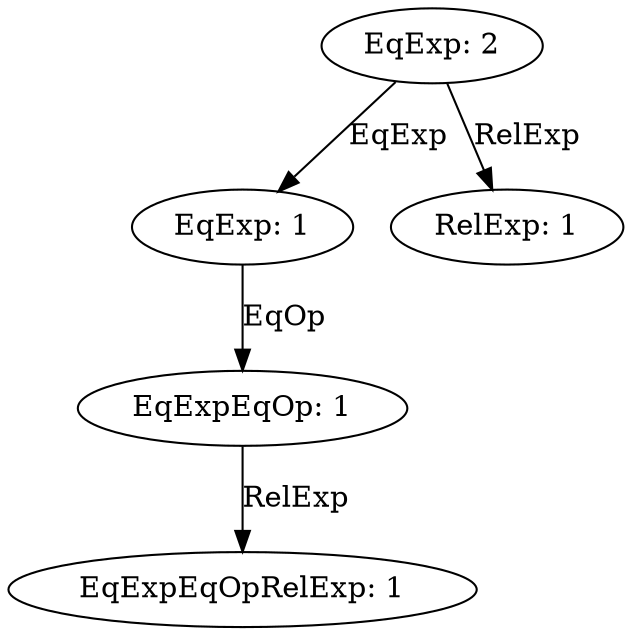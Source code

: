 digraph {
    0 [ label = "EqExp: 2" ]
    1 [ label = "EqExp: 1" ]
    2 [ label = "EqExpEqOp: 1" ]
    3 [ label = "EqExpEqOpRelExp: 1" ]
    4 [ label = "RelExp: 1" ]
    0 -> 1 [ label = "EqExp" ]
    1 -> 2 [ label = "EqOp" ]
    2 -> 3 [ label = "RelExp" ]
    0 -> 4 [ label = "RelExp" ]
}
